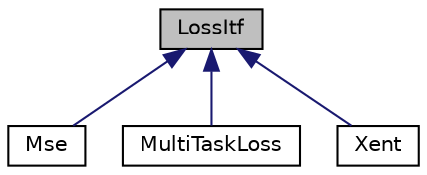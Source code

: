 digraph "LossItf"
{
  edge [fontname="Helvetica",fontsize="10",labelfontname="Helvetica",labelfontsize="10"];
  node [fontname="Helvetica",fontsize="10",shape=record];
  Node0 [label="LossItf",height=0.2,width=0.4,color="black", fillcolor="grey75", style="filled", fontcolor="black"];
  Node0 -> Node1 [dir="back",color="midnightblue",fontsize="10",style="solid",fontname="Helvetica"];
  Node1 [label="Mse",height=0.2,width=0.4,color="black", fillcolor="white", style="filled",URL="$classkaldi_1_1nnet1_1_1Mse.html"];
  Node0 -> Node2 [dir="back",color="midnightblue",fontsize="10",style="solid",fontname="Helvetica"];
  Node2 [label="MultiTaskLoss",height=0.2,width=0.4,color="black", fillcolor="white", style="filled",URL="$classkaldi_1_1nnet1_1_1MultiTaskLoss.html"];
  Node0 -> Node3 [dir="back",color="midnightblue",fontsize="10",style="solid",fontname="Helvetica"];
  Node3 [label="Xent",height=0.2,width=0.4,color="black", fillcolor="white", style="filled",URL="$classkaldi_1_1nnet1_1_1Xent.html"];
}
